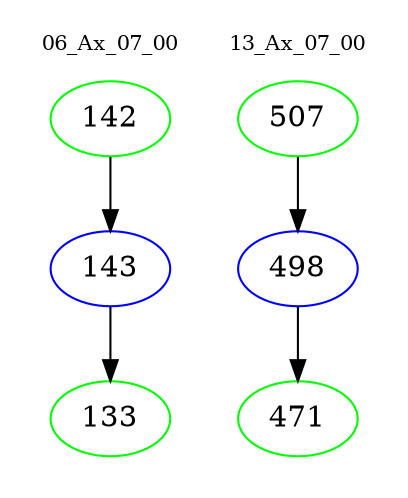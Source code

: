 digraph{
subgraph cluster_0 {
color = white
label = "06_Ax_07_00";
fontsize=10;
T0_142 [label="142", color="green"]
T0_142 -> T0_143 [color="black"]
T0_143 [label="143", color="blue"]
T0_143 -> T0_133 [color="black"]
T0_133 [label="133", color="green"]
}
subgraph cluster_1 {
color = white
label = "13_Ax_07_00";
fontsize=10;
T1_507 [label="507", color="green"]
T1_507 -> T1_498 [color="black"]
T1_498 [label="498", color="blue"]
T1_498 -> T1_471 [color="black"]
T1_471 [label="471", color="green"]
}
}
